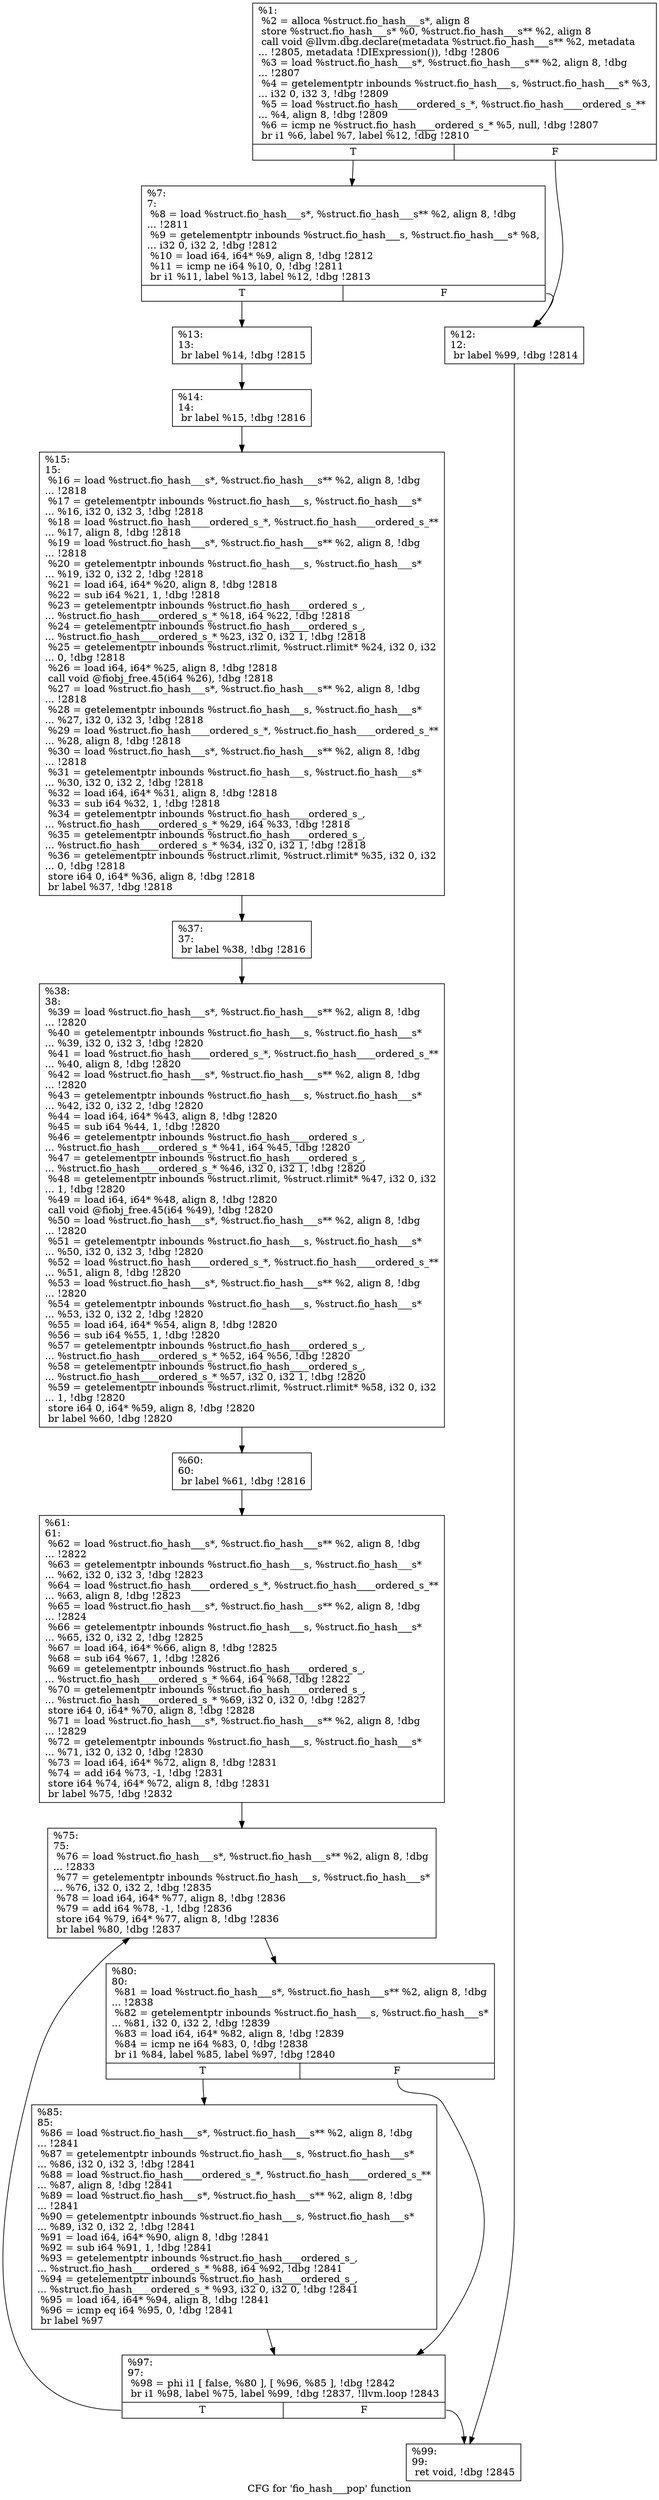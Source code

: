 digraph "CFG for 'fio_hash___pop' function" {
	label="CFG for 'fio_hash___pop' function";

	Node0x556851e7cc10 [shape=record,label="{%1:\l  %2 = alloca %struct.fio_hash___s*, align 8\l  store %struct.fio_hash___s* %0, %struct.fio_hash___s** %2, align 8\l  call void @llvm.dbg.declare(metadata %struct.fio_hash___s** %2, metadata\l... !2805, metadata !DIExpression()), !dbg !2806\l  %3 = load %struct.fio_hash___s*, %struct.fio_hash___s** %2, align 8, !dbg\l... !2807\l  %4 = getelementptr inbounds %struct.fio_hash___s, %struct.fio_hash___s* %3,\l... i32 0, i32 3, !dbg !2809\l  %5 = load %struct.fio_hash____ordered_s_*, %struct.fio_hash____ordered_s_**\l... %4, align 8, !dbg !2809\l  %6 = icmp ne %struct.fio_hash____ordered_s_* %5, null, !dbg !2807\l  br i1 %6, label %7, label %12, !dbg !2810\l|{<s0>T|<s1>F}}"];
	Node0x556851e7cc10:s0 -> Node0x556851e7e440;
	Node0x556851e7cc10:s1 -> Node0x556851e7e490;
	Node0x556851e7e440 [shape=record,label="{%7:\l7:                                                \l  %8 = load %struct.fio_hash___s*, %struct.fio_hash___s** %2, align 8, !dbg\l... !2811\l  %9 = getelementptr inbounds %struct.fio_hash___s, %struct.fio_hash___s* %8,\l... i32 0, i32 2, !dbg !2812\l  %10 = load i64, i64* %9, align 8, !dbg !2812\l  %11 = icmp ne i64 %10, 0, !dbg !2811\l  br i1 %11, label %13, label %12, !dbg !2813\l|{<s0>T|<s1>F}}"];
	Node0x556851e7e440:s0 -> Node0x556851e7e4e0;
	Node0x556851e7e440:s1 -> Node0x556851e7e490;
	Node0x556851e7e490 [shape=record,label="{%12:\l12:                                               \l  br label %99, !dbg !2814\l}"];
	Node0x556851e7e490 -> Node0x556851e7e850;
	Node0x556851e7e4e0 [shape=record,label="{%13:\l13:                                               \l  br label %14, !dbg !2815\l}"];
	Node0x556851e7e4e0 -> Node0x556851e7e530;
	Node0x556851e7e530 [shape=record,label="{%14:\l14:                                               \l  br label %15, !dbg !2816\l}"];
	Node0x556851e7e530 -> Node0x556851e7e580;
	Node0x556851e7e580 [shape=record,label="{%15:\l15:                                               \l  %16 = load %struct.fio_hash___s*, %struct.fio_hash___s** %2, align 8, !dbg\l... !2818\l  %17 = getelementptr inbounds %struct.fio_hash___s, %struct.fio_hash___s*\l... %16, i32 0, i32 3, !dbg !2818\l  %18 = load %struct.fio_hash____ordered_s_*, %struct.fio_hash____ordered_s_**\l... %17, align 8, !dbg !2818\l  %19 = load %struct.fio_hash___s*, %struct.fio_hash___s** %2, align 8, !dbg\l... !2818\l  %20 = getelementptr inbounds %struct.fio_hash___s, %struct.fio_hash___s*\l... %19, i32 0, i32 2, !dbg !2818\l  %21 = load i64, i64* %20, align 8, !dbg !2818\l  %22 = sub i64 %21, 1, !dbg !2818\l  %23 = getelementptr inbounds %struct.fio_hash____ordered_s_,\l... %struct.fio_hash____ordered_s_* %18, i64 %22, !dbg !2818\l  %24 = getelementptr inbounds %struct.fio_hash____ordered_s_,\l... %struct.fio_hash____ordered_s_* %23, i32 0, i32 1, !dbg !2818\l  %25 = getelementptr inbounds %struct.rlimit, %struct.rlimit* %24, i32 0, i32\l... 0, !dbg !2818\l  %26 = load i64, i64* %25, align 8, !dbg !2818\l  call void @fiobj_free.45(i64 %26), !dbg !2818\l  %27 = load %struct.fio_hash___s*, %struct.fio_hash___s** %2, align 8, !dbg\l... !2818\l  %28 = getelementptr inbounds %struct.fio_hash___s, %struct.fio_hash___s*\l... %27, i32 0, i32 3, !dbg !2818\l  %29 = load %struct.fio_hash____ordered_s_*, %struct.fio_hash____ordered_s_**\l... %28, align 8, !dbg !2818\l  %30 = load %struct.fio_hash___s*, %struct.fio_hash___s** %2, align 8, !dbg\l... !2818\l  %31 = getelementptr inbounds %struct.fio_hash___s, %struct.fio_hash___s*\l... %30, i32 0, i32 2, !dbg !2818\l  %32 = load i64, i64* %31, align 8, !dbg !2818\l  %33 = sub i64 %32, 1, !dbg !2818\l  %34 = getelementptr inbounds %struct.fio_hash____ordered_s_,\l... %struct.fio_hash____ordered_s_* %29, i64 %33, !dbg !2818\l  %35 = getelementptr inbounds %struct.fio_hash____ordered_s_,\l... %struct.fio_hash____ordered_s_* %34, i32 0, i32 1, !dbg !2818\l  %36 = getelementptr inbounds %struct.rlimit, %struct.rlimit* %35, i32 0, i32\l... 0, !dbg !2818\l  store i64 0, i64* %36, align 8, !dbg !2818\l  br label %37, !dbg !2818\l}"];
	Node0x556851e7e580 -> Node0x556851e7e5d0;
	Node0x556851e7e5d0 [shape=record,label="{%37:\l37:                                               \l  br label %38, !dbg !2816\l}"];
	Node0x556851e7e5d0 -> Node0x556851e7e620;
	Node0x556851e7e620 [shape=record,label="{%38:\l38:                                               \l  %39 = load %struct.fio_hash___s*, %struct.fio_hash___s** %2, align 8, !dbg\l... !2820\l  %40 = getelementptr inbounds %struct.fio_hash___s, %struct.fio_hash___s*\l... %39, i32 0, i32 3, !dbg !2820\l  %41 = load %struct.fio_hash____ordered_s_*, %struct.fio_hash____ordered_s_**\l... %40, align 8, !dbg !2820\l  %42 = load %struct.fio_hash___s*, %struct.fio_hash___s** %2, align 8, !dbg\l... !2820\l  %43 = getelementptr inbounds %struct.fio_hash___s, %struct.fio_hash___s*\l... %42, i32 0, i32 2, !dbg !2820\l  %44 = load i64, i64* %43, align 8, !dbg !2820\l  %45 = sub i64 %44, 1, !dbg !2820\l  %46 = getelementptr inbounds %struct.fio_hash____ordered_s_,\l... %struct.fio_hash____ordered_s_* %41, i64 %45, !dbg !2820\l  %47 = getelementptr inbounds %struct.fio_hash____ordered_s_,\l... %struct.fio_hash____ordered_s_* %46, i32 0, i32 1, !dbg !2820\l  %48 = getelementptr inbounds %struct.rlimit, %struct.rlimit* %47, i32 0, i32\l... 1, !dbg !2820\l  %49 = load i64, i64* %48, align 8, !dbg !2820\l  call void @fiobj_free.45(i64 %49), !dbg !2820\l  %50 = load %struct.fio_hash___s*, %struct.fio_hash___s** %2, align 8, !dbg\l... !2820\l  %51 = getelementptr inbounds %struct.fio_hash___s, %struct.fio_hash___s*\l... %50, i32 0, i32 3, !dbg !2820\l  %52 = load %struct.fio_hash____ordered_s_*, %struct.fio_hash____ordered_s_**\l... %51, align 8, !dbg !2820\l  %53 = load %struct.fio_hash___s*, %struct.fio_hash___s** %2, align 8, !dbg\l... !2820\l  %54 = getelementptr inbounds %struct.fio_hash___s, %struct.fio_hash___s*\l... %53, i32 0, i32 2, !dbg !2820\l  %55 = load i64, i64* %54, align 8, !dbg !2820\l  %56 = sub i64 %55, 1, !dbg !2820\l  %57 = getelementptr inbounds %struct.fio_hash____ordered_s_,\l... %struct.fio_hash____ordered_s_* %52, i64 %56, !dbg !2820\l  %58 = getelementptr inbounds %struct.fio_hash____ordered_s_,\l... %struct.fio_hash____ordered_s_* %57, i32 0, i32 1, !dbg !2820\l  %59 = getelementptr inbounds %struct.rlimit, %struct.rlimit* %58, i32 0, i32\l... 1, !dbg !2820\l  store i64 0, i64* %59, align 8, !dbg !2820\l  br label %60, !dbg !2820\l}"];
	Node0x556851e7e620 -> Node0x556851e7e670;
	Node0x556851e7e670 [shape=record,label="{%60:\l60:                                               \l  br label %61, !dbg !2816\l}"];
	Node0x556851e7e670 -> Node0x556851e7e6c0;
	Node0x556851e7e6c0 [shape=record,label="{%61:\l61:                                               \l  %62 = load %struct.fio_hash___s*, %struct.fio_hash___s** %2, align 8, !dbg\l... !2822\l  %63 = getelementptr inbounds %struct.fio_hash___s, %struct.fio_hash___s*\l... %62, i32 0, i32 3, !dbg !2823\l  %64 = load %struct.fio_hash____ordered_s_*, %struct.fio_hash____ordered_s_**\l... %63, align 8, !dbg !2823\l  %65 = load %struct.fio_hash___s*, %struct.fio_hash___s** %2, align 8, !dbg\l... !2824\l  %66 = getelementptr inbounds %struct.fio_hash___s, %struct.fio_hash___s*\l... %65, i32 0, i32 2, !dbg !2825\l  %67 = load i64, i64* %66, align 8, !dbg !2825\l  %68 = sub i64 %67, 1, !dbg !2826\l  %69 = getelementptr inbounds %struct.fio_hash____ordered_s_,\l... %struct.fio_hash____ordered_s_* %64, i64 %68, !dbg !2822\l  %70 = getelementptr inbounds %struct.fio_hash____ordered_s_,\l... %struct.fio_hash____ordered_s_* %69, i32 0, i32 0, !dbg !2827\l  store i64 0, i64* %70, align 8, !dbg !2828\l  %71 = load %struct.fio_hash___s*, %struct.fio_hash___s** %2, align 8, !dbg\l... !2829\l  %72 = getelementptr inbounds %struct.fio_hash___s, %struct.fio_hash___s*\l... %71, i32 0, i32 0, !dbg !2830\l  %73 = load i64, i64* %72, align 8, !dbg !2831\l  %74 = add i64 %73, -1, !dbg !2831\l  store i64 %74, i64* %72, align 8, !dbg !2831\l  br label %75, !dbg !2832\l}"];
	Node0x556851e7e6c0 -> Node0x556851e7e710;
	Node0x556851e7e710 [shape=record,label="{%75:\l75:                                               \l  %76 = load %struct.fio_hash___s*, %struct.fio_hash___s** %2, align 8, !dbg\l... !2833\l  %77 = getelementptr inbounds %struct.fio_hash___s, %struct.fio_hash___s*\l... %76, i32 0, i32 2, !dbg !2835\l  %78 = load i64, i64* %77, align 8, !dbg !2836\l  %79 = add i64 %78, -1, !dbg !2836\l  store i64 %79, i64* %77, align 8, !dbg !2836\l  br label %80, !dbg !2837\l}"];
	Node0x556851e7e710 -> Node0x556851e7e760;
	Node0x556851e7e760 [shape=record,label="{%80:\l80:                                               \l  %81 = load %struct.fio_hash___s*, %struct.fio_hash___s** %2, align 8, !dbg\l... !2838\l  %82 = getelementptr inbounds %struct.fio_hash___s, %struct.fio_hash___s*\l... %81, i32 0, i32 2, !dbg !2839\l  %83 = load i64, i64* %82, align 8, !dbg !2839\l  %84 = icmp ne i64 %83, 0, !dbg !2838\l  br i1 %84, label %85, label %97, !dbg !2840\l|{<s0>T|<s1>F}}"];
	Node0x556851e7e760:s0 -> Node0x556851e7e7b0;
	Node0x556851e7e760:s1 -> Node0x556851e7e800;
	Node0x556851e7e7b0 [shape=record,label="{%85:\l85:                                               \l  %86 = load %struct.fio_hash___s*, %struct.fio_hash___s** %2, align 8, !dbg\l... !2841\l  %87 = getelementptr inbounds %struct.fio_hash___s, %struct.fio_hash___s*\l... %86, i32 0, i32 3, !dbg !2841\l  %88 = load %struct.fio_hash____ordered_s_*, %struct.fio_hash____ordered_s_**\l... %87, align 8, !dbg !2841\l  %89 = load %struct.fio_hash___s*, %struct.fio_hash___s** %2, align 8, !dbg\l... !2841\l  %90 = getelementptr inbounds %struct.fio_hash___s, %struct.fio_hash___s*\l... %89, i32 0, i32 2, !dbg !2841\l  %91 = load i64, i64* %90, align 8, !dbg !2841\l  %92 = sub i64 %91, 1, !dbg !2841\l  %93 = getelementptr inbounds %struct.fio_hash____ordered_s_,\l... %struct.fio_hash____ordered_s_* %88, i64 %92, !dbg !2841\l  %94 = getelementptr inbounds %struct.fio_hash____ordered_s_,\l... %struct.fio_hash____ordered_s_* %93, i32 0, i32 0, !dbg !2841\l  %95 = load i64, i64* %94, align 8, !dbg !2841\l  %96 = icmp eq i64 %95, 0, !dbg !2841\l  br label %97\l}"];
	Node0x556851e7e7b0 -> Node0x556851e7e800;
	Node0x556851e7e800 [shape=record,label="{%97:\l97:                                               \l  %98 = phi i1 [ false, %80 ], [ %96, %85 ], !dbg !2842\l  br i1 %98, label %75, label %99, !dbg !2837, !llvm.loop !2843\l|{<s0>T|<s1>F}}"];
	Node0x556851e7e800:s0 -> Node0x556851e7e710;
	Node0x556851e7e800:s1 -> Node0x556851e7e850;
	Node0x556851e7e850 [shape=record,label="{%99:\l99:                                               \l  ret void, !dbg !2845\l}"];
}
